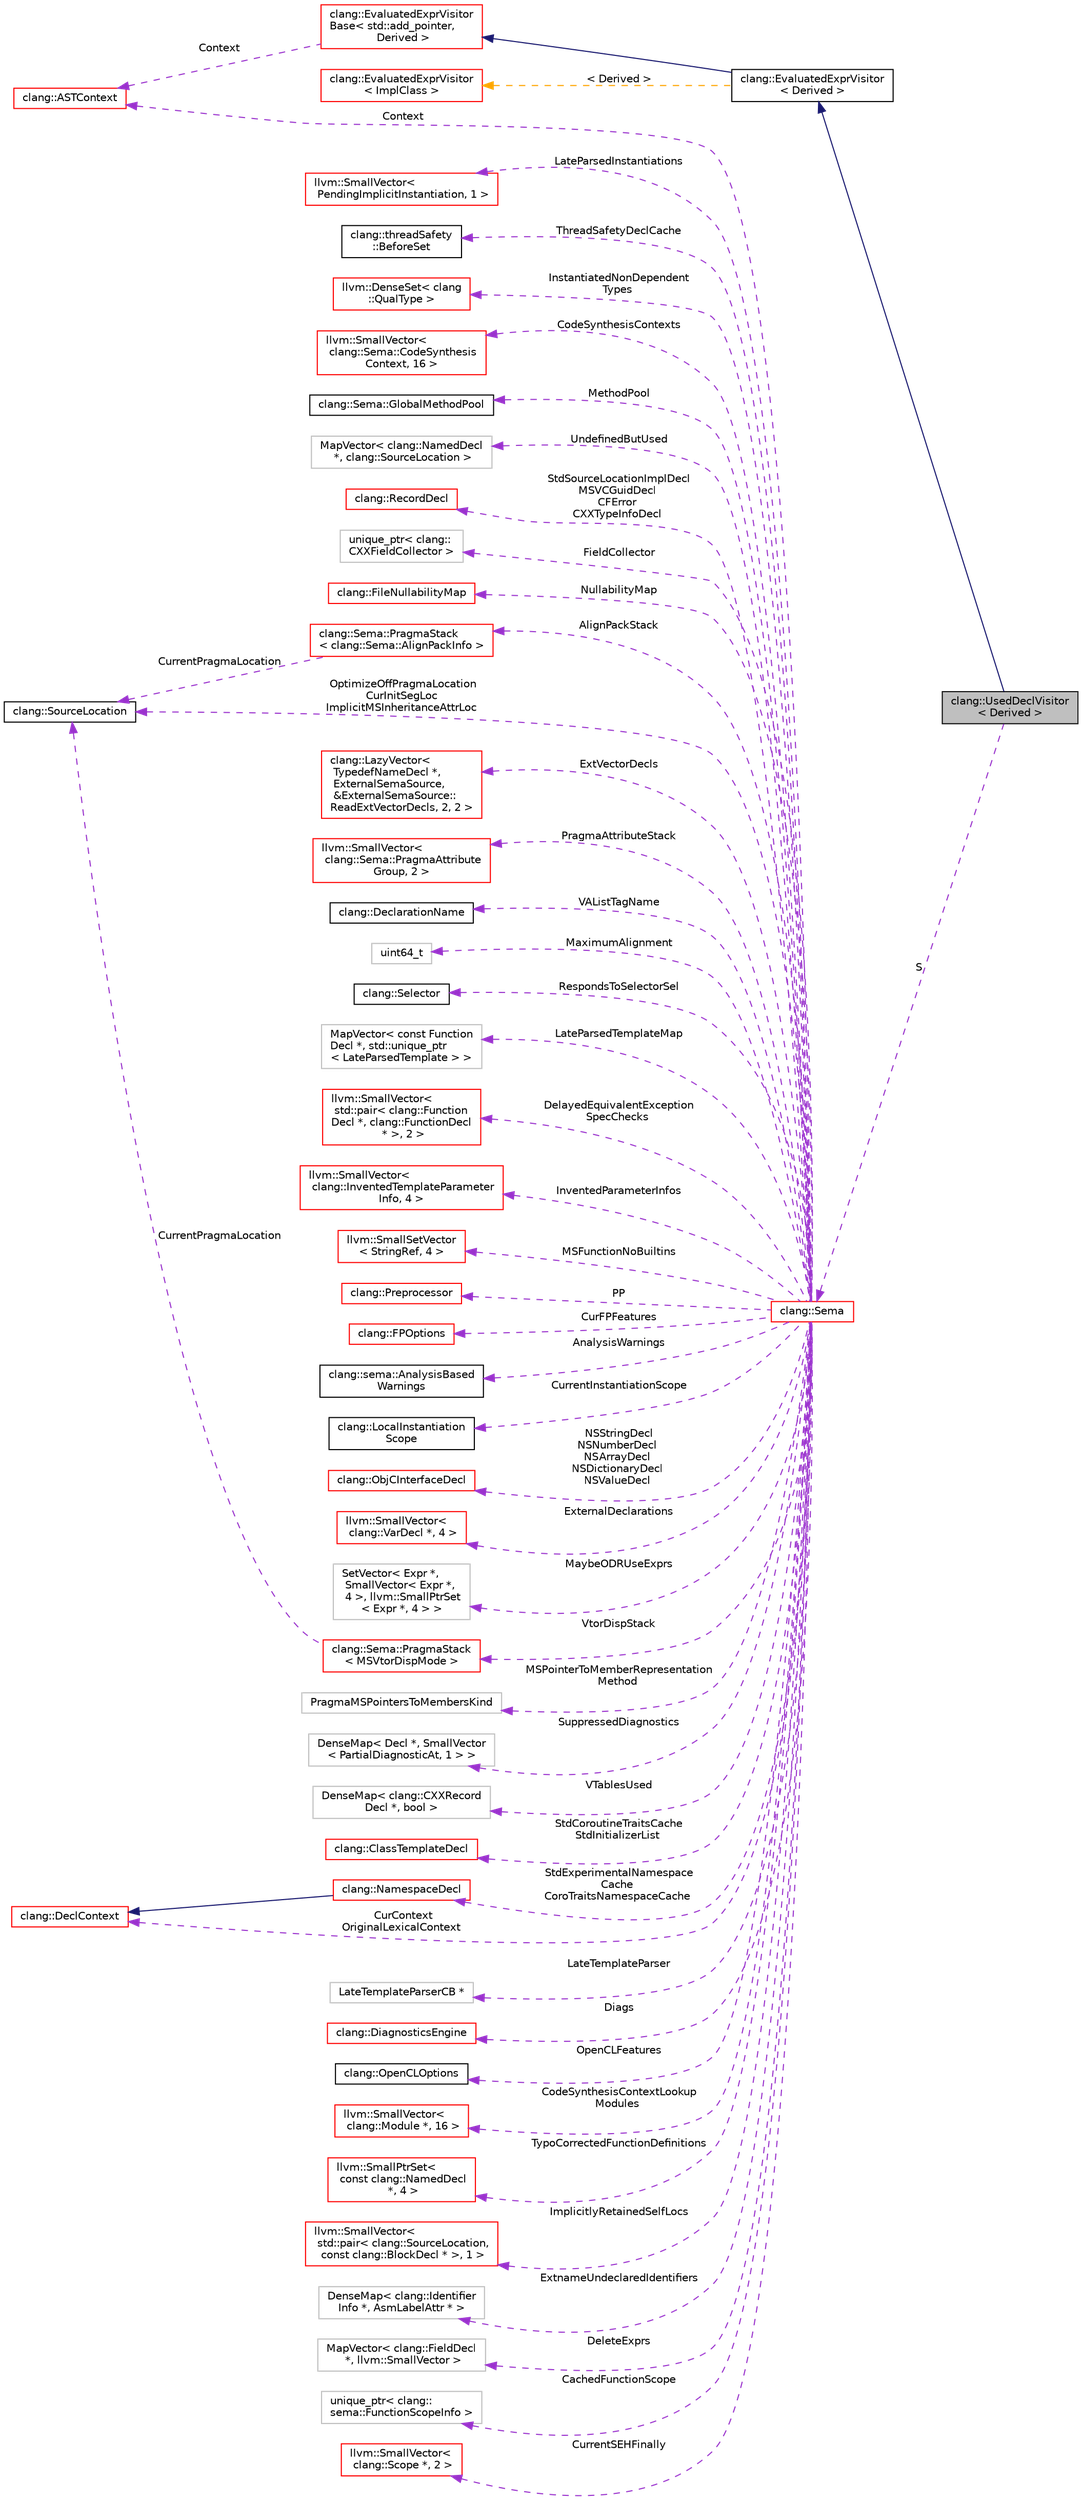 digraph "clang::UsedDeclVisitor&lt; Derived &gt;"
{
 // LATEX_PDF_SIZE
  bgcolor="transparent";
  edge [fontname="Helvetica",fontsize="10",labelfontname="Helvetica",labelfontsize="10"];
  node [fontname="Helvetica",fontsize="10",shape=record];
  rankdir="LR";
  Node1 [label="clang::UsedDeclVisitor\l\< Derived \>",height=0.2,width=0.4,color="black", fillcolor="grey75", style="filled", fontcolor="black",tooltip=" "];
  Node2 -> Node1 [dir="back",color="midnightblue",fontsize="10",style="solid",fontname="Helvetica"];
  Node2 [label="clang::EvaluatedExprVisitor\l\< Derived \>",height=0.2,width=0.4,color="black",URL="$classclang_1_1EvaluatedExprVisitor.html",tooltip=" "];
  Node3 -> Node2 [dir="back",color="midnightblue",fontsize="10",style="solid",fontname="Helvetica"];
  Node3 [label="clang::EvaluatedExprVisitor\lBase\< std::add_pointer,\l Derived \>",height=0.2,width=0.4,color="red",URL="$classclang_1_1EvaluatedExprVisitorBase.html",tooltip=" "];
  Node7 -> Node3 [dir="back",color="darkorchid3",fontsize="10",style="dashed",label=" Context" ,fontname="Helvetica"];
  Node7 [label="clang::ASTContext",height=0.2,width=0.4,color="red",URL="$classclang_1_1ASTContext.html",tooltip="Holds long-lived AST nodes (such as types and decls) that can be referred to throughout the semantic ..."];
  Node57 -> Node2 [dir="back",color="orange",fontsize="10",style="dashed",label=" \< Derived \>" ,fontname="Helvetica"];
  Node57 [label="clang::EvaluatedExprVisitor\l\< ImplClass \>",height=0.2,width=0.4,color="red",URL="$classclang_1_1EvaluatedExprVisitor.html",tooltip="EvaluatedExprVisitor - This class visits 'Expr *'s."];
  Node60 -> Node1 [dir="back",color="darkorchid3",fontsize="10",style="dashed",label=" S" ,fontname="Helvetica"];
  Node60 [label="clang::Sema",height=0.2,width=0.4,color="red",URL="$classclang_1_1Sema.html",tooltip="Sema - This implements semantic analysis and AST building for C."];
  Node61 -> Node60 [dir="back",color="darkorchid3",fontsize="10",style="dashed",label=" LateParsedInstantiations" ,fontname="Helvetica"];
  Node61 [label="llvm::SmallVector\<\l PendingImplicitInstantiation, 1 \>",height=0.2,width=0.4,color="red",URL="$classllvm_1_1SmallVector.html",tooltip=" "];
  Node63 -> Node60 [dir="back",color="darkorchid3",fontsize="10",style="dashed",label=" ThreadSafetyDeclCache" ,fontname="Helvetica"];
  Node63 [label="clang::threadSafety\l::BeforeSet",height=0.2,width=0.4,color="black",URL="$classclang_1_1threadSafety_1_1BeforeSet.html",tooltip=" "];
  Node64 -> Node60 [dir="back",color="darkorchid3",fontsize="10",style="dashed",label=" InstantiatedNonDependent\lTypes" ,fontname="Helvetica"];
  Node64 [label="llvm::DenseSet\< clang\l::QualType \>",height=0.2,width=0.4,color="red",URL="$classllvm_1_1DenseSet.html",tooltip=" "];
  Node65 -> Node60 [dir="back",color="darkorchid3",fontsize="10",style="dashed",label=" CodeSynthesisContexts" ,fontname="Helvetica"];
  Node65 [label="llvm::SmallVector\<\l clang::Sema::CodeSynthesis\lContext, 16 \>",height=0.2,width=0.4,color="red",URL="$classllvm_1_1SmallVector.html",tooltip=" "];
  Node66 -> Node60 [dir="back",color="darkorchid3",fontsize="10",style="dashed",label=" MethodPool" ,fontname="Helvetica"];
  Node66 [label="clang::Sema::GlobalMethodPool",height=0.2,width=0.4,color="black",URL="$classclang_1_1Sema_1_1GlobalMethodPool.html",tooltip=" "];
  Node67 -> Node60 [dir="back",color="darkorchid3",fontsize="10",style="dashed",label=" UndefinedButUsed" ,fontname="Helvetica"];
  Node67 [label="MapVector\< clang::NamedDecl\l *, clang::SourceLocation \>",height=0.2,width=0.4,color="grey75",tooltip=" "];
  Node68 -> Node60 [dir="back",color="darkorchid3",fontsize="10",style="dashed",label=" StdSourceLocationImplDecl\nMSVCGuidDecl\nCFError\nCXXTypeInfoDecl" ,fontname="Helvetica"];
  Node68 [label="clang::RecordDecl",height=0.2,width=0.4,color="red",URL="$classclang_1_1RecordDecl.html",tooltip="Represents a struct/union/class."];
  Node69 -> Node60 [dir="back",color="darkorchid3",fontsize="10",style="dashed",label=" FieldCollector" ,fontname="Helvetica"];
  Node69 [label="unique_ptr\< clang::\lCXXFieldCollector \>",height=0.2,width=0.4,color="grey75",tooltip=" "];
  Node70 -> Node60 [dir="back",color="darkorchid3",fontsize="10",style="dashed",label=" NullabilityMap" ,fontname="Helvetica"];
  Node70 [label="clang::FileNullabilityMap",height=0.2,width=0.4,color="red",URL="$classclang_1_1FileNullabilityMap.html",tooltip="A mapping from file IDs to a record of whether we've seen nullability information in that file."];
  Node75 -> Node60 [dir="back",color="darkorchid3",fontsize="10",style="dashed",label=" AlignPackStack" ,fontname="Helvetica"];
  Node75 [label="clang::Sema::PragmaStack\l\< clang::Sema::AlignPackInfo \>",height=0.2,width=0.4,color="red",URL="$structclang_1_1Sema_1_1PragmaStack.html",tooltip=" "];
  Node72 -> Node75 [dir="back",color="darkorchid3",fontsize="10",style="dashed",label=" CurrentPragmaLocation" ,fontname="Helvetica"];
  Node72 [label="clang::SourceLocation",height=0.2,width=0.4,color="black",URL="$classclang_1_1SourceLocation.html",tooltip="Encodes a location in the source."];
  Node80 -> Node60 [dir="back",color="darkorchid3",fontsize="10",style="dashed",label=" ExtVectorDecls" ,fontname="Helvetica"];
  Node80 [label="clang::LazyVector\<\l TypedefNameDecl *,\l ExternalSemaSource,\l &ExternalSemaSource::\lReadExtVectorDecls, 2, 2 \>",height=0.2,width=0.4,color="red",URL="$classclang_1_1LazyVector.html",tooltip=" "];
  Node82 -> Node60 [dir="back",color="darkorchid3",fontsize="10",style="dashed",label=" PragmaAttributeStack" ,fontname="Helvetica"];
  Node82 [label="llvm::SmallVector\<\l clang::Sema::PragmaAttribute\lGroup, 2 \>",height=0.2,width=0.4,color="red",URL="$classllvm_1_1SmallVector.html",tooltip=" "];
  Node72 -> Node60 [dir="back",color="darkorchid3",fontsize="10",style="dashed",label=" OptimizeOffPragmaLocation\nCurInitSegLoc\nImplicitMSInheritanceAttrLoc" ,fontname="Helvetica"];
  Node83 -> Node60 [dir="back",color="darkorchid3",fontsize="10",style="dashed",label=" VAListTagName" ,fontname="Helvetica"];
  Node83 [label="clang::DeclarationName",height=0.2,width=0.4,color="black",URL="$classclang_1_1DeclarationName.html",tooltip="The name of a declaration."];
  Node84 -> Node60 [dir="back",color="darkorchid3",fontsize="10",style="dashed",label=" MaximumAlignment" ,fontname="Helvetica"];
  Node84 [label="uint64_t",height=0.2,width=0.4,color="grey75",tooltip=" "];
  Node85 -> Node60 [dir="back",color="darkorchid3",fontsize="10",style="dashed",label=" RespondsToSelectorSel" ,fontname="Helvetica"];
  Node85 [label="clang::Selector",height=0.2,width=0.4,color="black",URL="$classclang_1_1Selector.html",tooltip="Smart pointer class that efficiently represents Objective-C method names."];
  Node86 -> Node60 [dir="back",color="darkorchid3",fontsize="10",style="dashed",label=" LateParsedTemplateMap" ,fontname="Helvetica"];
  Node86 [label="MapVector\< const Function\lDecl *, std::unique_ptr\l\< LateParsedTemplate \> \>",height=0.2,width=0.4,color="grey75",tooltip=" "];
  Node87 -> Node60 [dir="back",color="darkorchid3",fontsize="10",style="dashed",label=" DelayedEquivalentException\lSpecChecks" ,fontname="Helvetica"];
  Node87 [label="llvm::SmallVector\<\l std::pair\< clang::Function\lDecl *, clang::FunctionDecl\l * \>, 2 \>",height=0.2,width=0.4,color="red",URL="$classllvm_1_1SmallVector.html",tooltip=" "];
  Node88 -> Node60 [dir="back",color="darkorchid3",fontsize="10",style="dashed",label=" InventedParameterInfos" ,fontname="Helvetica"];
  Node88 [label="llvm::SmallVector\<\l clang::InventedTemplateParameter\lInfo, 4 \>",height=0.2,width=0.4,color="red",URL="$classllvm_1_1SmallVector.html",tooltip=" "];
  Node89 -> Node60 [dir="back",color="darkorchid3",fontsize="10",style="dashed",label=" MSFunctionNoBuiltins" ,fontname="Helvetica"];
  Node89 [label="llvm::SmallSetVector\l\< StringRef, 4 \>",height=0.2,width=0.4,color="red",URL="$classllvm_1_1SmallSetVector.html",tooltip=" "];
  Node91 -> Node60 [dir="back",color="darkorchid3",fontsize="10",style="dashed",label=" PP" ,fontname="Helvetica"];
  Node91 [label="clang::Preprocessor",height=0.2,width=0.4,color="red",URL="$classclang_1_1Preprocessor.html",tooltip="Engages in a tight little dance with the lexer to efficiently preprocess tokens."];
  Node92 -> Node60 [dir="back",color="darkorchid3",fontsize="10",style="dashed",label=" CurFPFeatures" ,fontname="Helvetica"];
  Node92 [label="clang::FPOptions",height=0.2,width=0.4,color="red",URL="$classclang_1_1FPOptions.html",tooltip=" "];
  Node94 -> Node60 [dir="back",color="darkorchid3",fontsize="10",style="dashed",label=" AnalysisWarnings" ,fontname="Helvetica"];
  Node94 [label="clang::sema::AnalysisBased\lWarnings",height=0.2,width=0.4,color="black",URL="$classclang_1_1sema_1_1AnalysisBasedWarnings.html",tooltip=" "];
  Node95 -> Node60 [dir="back",color="darkorchid3",fontsize="10",style="dashed",label=" CurrentInstantiationScope" ,fontname="Helvetica"];
  Node95 [label="clang::LocalInstantiation\lScope",height=0.2,width=0.4,color="black",URL="$classclang_1_1LocalInstantiationScope.html",tooltip="A stack-allocated class that identifies which local variable declaration instantiations are present i..."];
  Node96 -> Node60 [dir="back",color="darkorchid3",fontsize="10",style="dashed",label=" NSStringDecl\nNSNumberDecl\nNSArrayDecl\nNSDictionaryDecl\nNSValueDecl" ,fontname="Helvetica"];
  Node96 [label="clang::ObjCInterfaceDecl",height=0.2,width=0.4,color="red",URL="$classclang_1_1ObjCInterfaceDecl.html",tooltip="Represents an ObjC class declaration."];
  Node99 -> Node60 [dir="back",color="darkorchid3",fontsize="10",style="dashed",label=" ExternalDeclarations" ,fontname="Helvetica"];
  Node99 [label="llvm::SmallVector\<\l clang::VarDecl *, 4 \>",height=0.2,width=0.4,color="red",URL="$classllvm_1_1SmallVector.html",tooltip=" "];
  Node100 -> Node60 [dir="back",color="darkorchid3",fontsize="10",style="dashed",label=" MaybeODRUseExprs" ,fontname="Helvetica"];
  Node100 [label="SetVector\< Expr *,\l SmallVector\< Expr *,\l 4 \>, llvm::SmallPtrSet\l\< Expr *, 4 \> \>",height=0.2,width=0.4,color="grey75",tooltip=" "];
  Node101 -> Node60 [dir="back",color="darkorchid3",fontsize="10",style="dashed",label=" VtorDispStack" ,fontname="Helvetica"];
  Node101 [label="clang::Sema::PragmaStack\l\< MSVtorDispMode \>",height=0.2,width=0.4,color="red",URL="$structclang_1_1Sema_1_1PragmaStack.html",tooltip=" "];
  Node72 -> Node101 [dir="back",color="darkorchid3",fontsize="10",style="dashed",label=" CurrentPragmaLocation" ,fontname="Helvetica"];
  Node103 -> Node60 [dir="back",color="darkorchid3",fontsize="10",style="dashed",label=" MSPointerToMemberRepresentation\lMethod" ,fontname="Helvetica"];
  Node103 [label="PragmaMSPointersToMembersKind",height=0.2,width=0.4,color="grey75",tooltip=" "];
  Node104 -> Node60 [dir="back",color="darkorchid3",fontsize="10",style="dashed",label=" SuppressedDiagnostics" ,fontname="Helvetica"];
  Node104 [label="DenseMap\< Decl *, SmallVector\l\< PartialDiagnosticAt, 1 \> \>",height=0.2,width=0.4,color="grey75",tooltip=" "];
  Node105 -> Node60 [dir="back",color="darkorchid3",fontsize="10",style="dashed",label=" VTablesUsed" ,fontname="Helvetica"];
  Node105 [label="DenseMap\< clang::CXXRecord\lDecl *, bool \>",height=0.2,width=0.4,color="grey75",tooltip=" "];
  Node106 -> Node60 [dir="back",color="darkorchid3",fontsize="10",style="dashed",label=" StdCoroutineTraitsCache\nStdInitializerList" ,fontname="Helvetica"];
  Node106 [label="clang::ClassTemplateDecl",height=0.2,width=0.4,color="red",URL="$classclang_1_1ClassTemplateDecl.html",tooltip="Declaration of a class template."];
  Node125 -> Node60 [dir="back",color="darkorchid3",fontsize="10",style="dashed",label=" StdExperimentalNamespace\lCache\nCoroTraitsNamespaceCache" ,fontname="Helvetica"];
  Node125 [label="clang::NamespaceDecl",height=0.2,width=0.4,color="red",URL="$classclang_1_1NamespaceDecl.html",tooltip="Represent a C++ namespace."];
  Node26 -> Node125 [dir="back",color="midnightblue",fontsize="10",style="solid",fontname="Helvetica"];
  Node26 [label="clang::DeclContext",height=0.2,width=0.4,color="red",URL="$classclang_1_1DeclContext.html",tooltip="DeclContext - This is used only as base class of specific decl types that can act as declaration cont..."];
  Node127 -> Node60 [dir="back",color="darkorchid3",fontsize="10",style="dashed",label=" LateTemplateParser" ,fontname="Helvetica"];
  Node127 [label="LateTemplateParserCB *",height=0.2,width=0.4,color="grey75",tooltip=" "];
  Node128 -> Node60 [dir="back",color="darkorchid3",fontsize="10",style="dashed",label=" Diags" ,fontname="Helvetica"];
  Node128 [label="clang::DiagnosticsEngine",height=0.2,width=0.4,color="red",URL="$classclang_1_1DiagnosticsEngine.html",tooltip="Concrete class used by the front-end to report problems and issues."];
  Node130 -> Node60 [dir="back",color="darkorchid3",fontsize="10",style="dashed",label=" OpenCLFeatures" ,fontname="Helvetica"];
  Node130 [label="clang::OpenCLOptions",height=0.2,width=0.4,color="black",URL="$classclang_1_1OpenCLOptions.html",tooltip="OpenCL supported extensions and optional core features."];
  Node131 -> Node60 [dir="back",color="darkorchid3",fontsize="10",style="dashed",label=" CodeSynthesisContextLookup\lModules" ,fontname="Helvetica"];
  Node131 [label="llvm::SmallVector\<\l clang::Module *, 16 \>",height=0.2,width=0.4,color="red",URL="$classllvm_1_1SmallVector.html",tooltip=" "];
  Node132 -> Node60 [dir="back",color="darkorchid3",fontsize="10",style="dashed",label=" TypoCorrectedFunctionDefinitions" ,fontname="Helvetica"];
  Node132 [label="llvm::SmallPtrSet\<\l const clang::NamedDecl\l *, 4 \>",height=0.2,width=0.4,color="red",URL="$classllvm_1_1SmallPtrSet.html",tooltip=" "];
  Node134 -> Node60 [dir="back",color="darkorchid3",fontsize="10",style="dashed",label=" ImplicitlyRetainedSelfLocs" ,fontname="Helvetica"];
  Node134 [label="llvm::SmallVector\<\l std::pair\< clang::SourceLocation,\l const clang::BlockDecl * \>, 1 \>",height=0.2,width=0.4,color="red",URL="$classllvm_1_1SmallVector.html",tooltip=" "];
  Node135 -> Node60 [dir="back",color="darkorchid3",fontsize="10",style="dashed",label=" ExtnameUndeclaredIdentifiers" ,fontname="Helvetica"];
  Node135 [label="DenseMap\< clang::Identifier\lInfo *, AsmLabelAttr * \>",height=0.2,width=0.4,color="grey75",tooltip=" "];
  Node136 -> Node60 [dir="back",color="darkorchid3",fontsize="10",style="dashed",label=" DeleteExprs" ,fontname="Helvetica"];
  Node136 [label="MapVector\< clang::FieldDecl\l *, llvm::SmallVector \>",height=0.2,width=0.4,color="grey75",tooltip=" "];
  Node137 -> Node60 [dir="back",color="darkorchid3",fontsize="10",style="dashed",label=" CachedFunctionScope" ,fontname="Helvetica"];
  Node137 [label="unique_ptr\< clang::\lsema::FunctionScopeInfo \>",height=0.2,width=0.4,color="grey75",tooltip=" "];
  Node138 -> Node60 [dir="back",color="darkorchid3",fontsize="10",style="dashed",label=" CurrentSEHFinally" ,fontname="Helvetica"];
  Node138 [label="llvm::SmallVector\<\l clang::Scope *, 2 \>",height=0.2,width=0.4,color="red",URL="$classllvm_1_1SmallVector.html",tooltip=" "];
  Node26 -> Node60 [dir="back",color="darkorchid3",fontsize="10",style="dashed",label=" CurContext\nOriginalLexicalContext" ,fontname="Helvetica"];
  Node7 -> Node60 [dir="back",color="darkorchid3",fontsize="10",style="dashed",label=" Context" ,fontname="Helvetica"];
}
